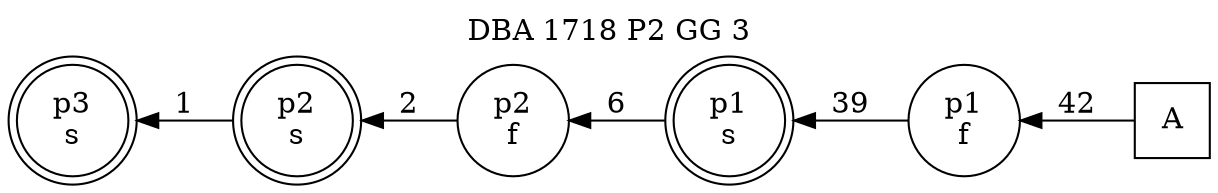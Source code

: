 digraph DBA_1718_P2_GG_3_GOOD {
labelloc="tl"
label= " DBA 1718 P2 GG 3 "
rankdir="RL";
graph [ size=" 10 , 10 !"]

"A" [shape="square" label="A"]
"p1_f" [shape="circle" label="p1
f"]
"p1_s" [shape="doublecircle" label="p1
s"]
"p2_f" [shape="circle" label="p2
f"]
"p2_s" [shape="doublecircle" label="p2
s"]
"p3_s" [shape="doublecircle" label="p3
s"]
"A" -> "p1_f" [ label=42]
"p1_f" -> "p1_s" [ label=39]
"p1_s" -> "p2_f" [ label=6]
"p2_f" -> "p2_s" [ label=2]
"p2_s" -> "p3_s" [ label=1]
}
